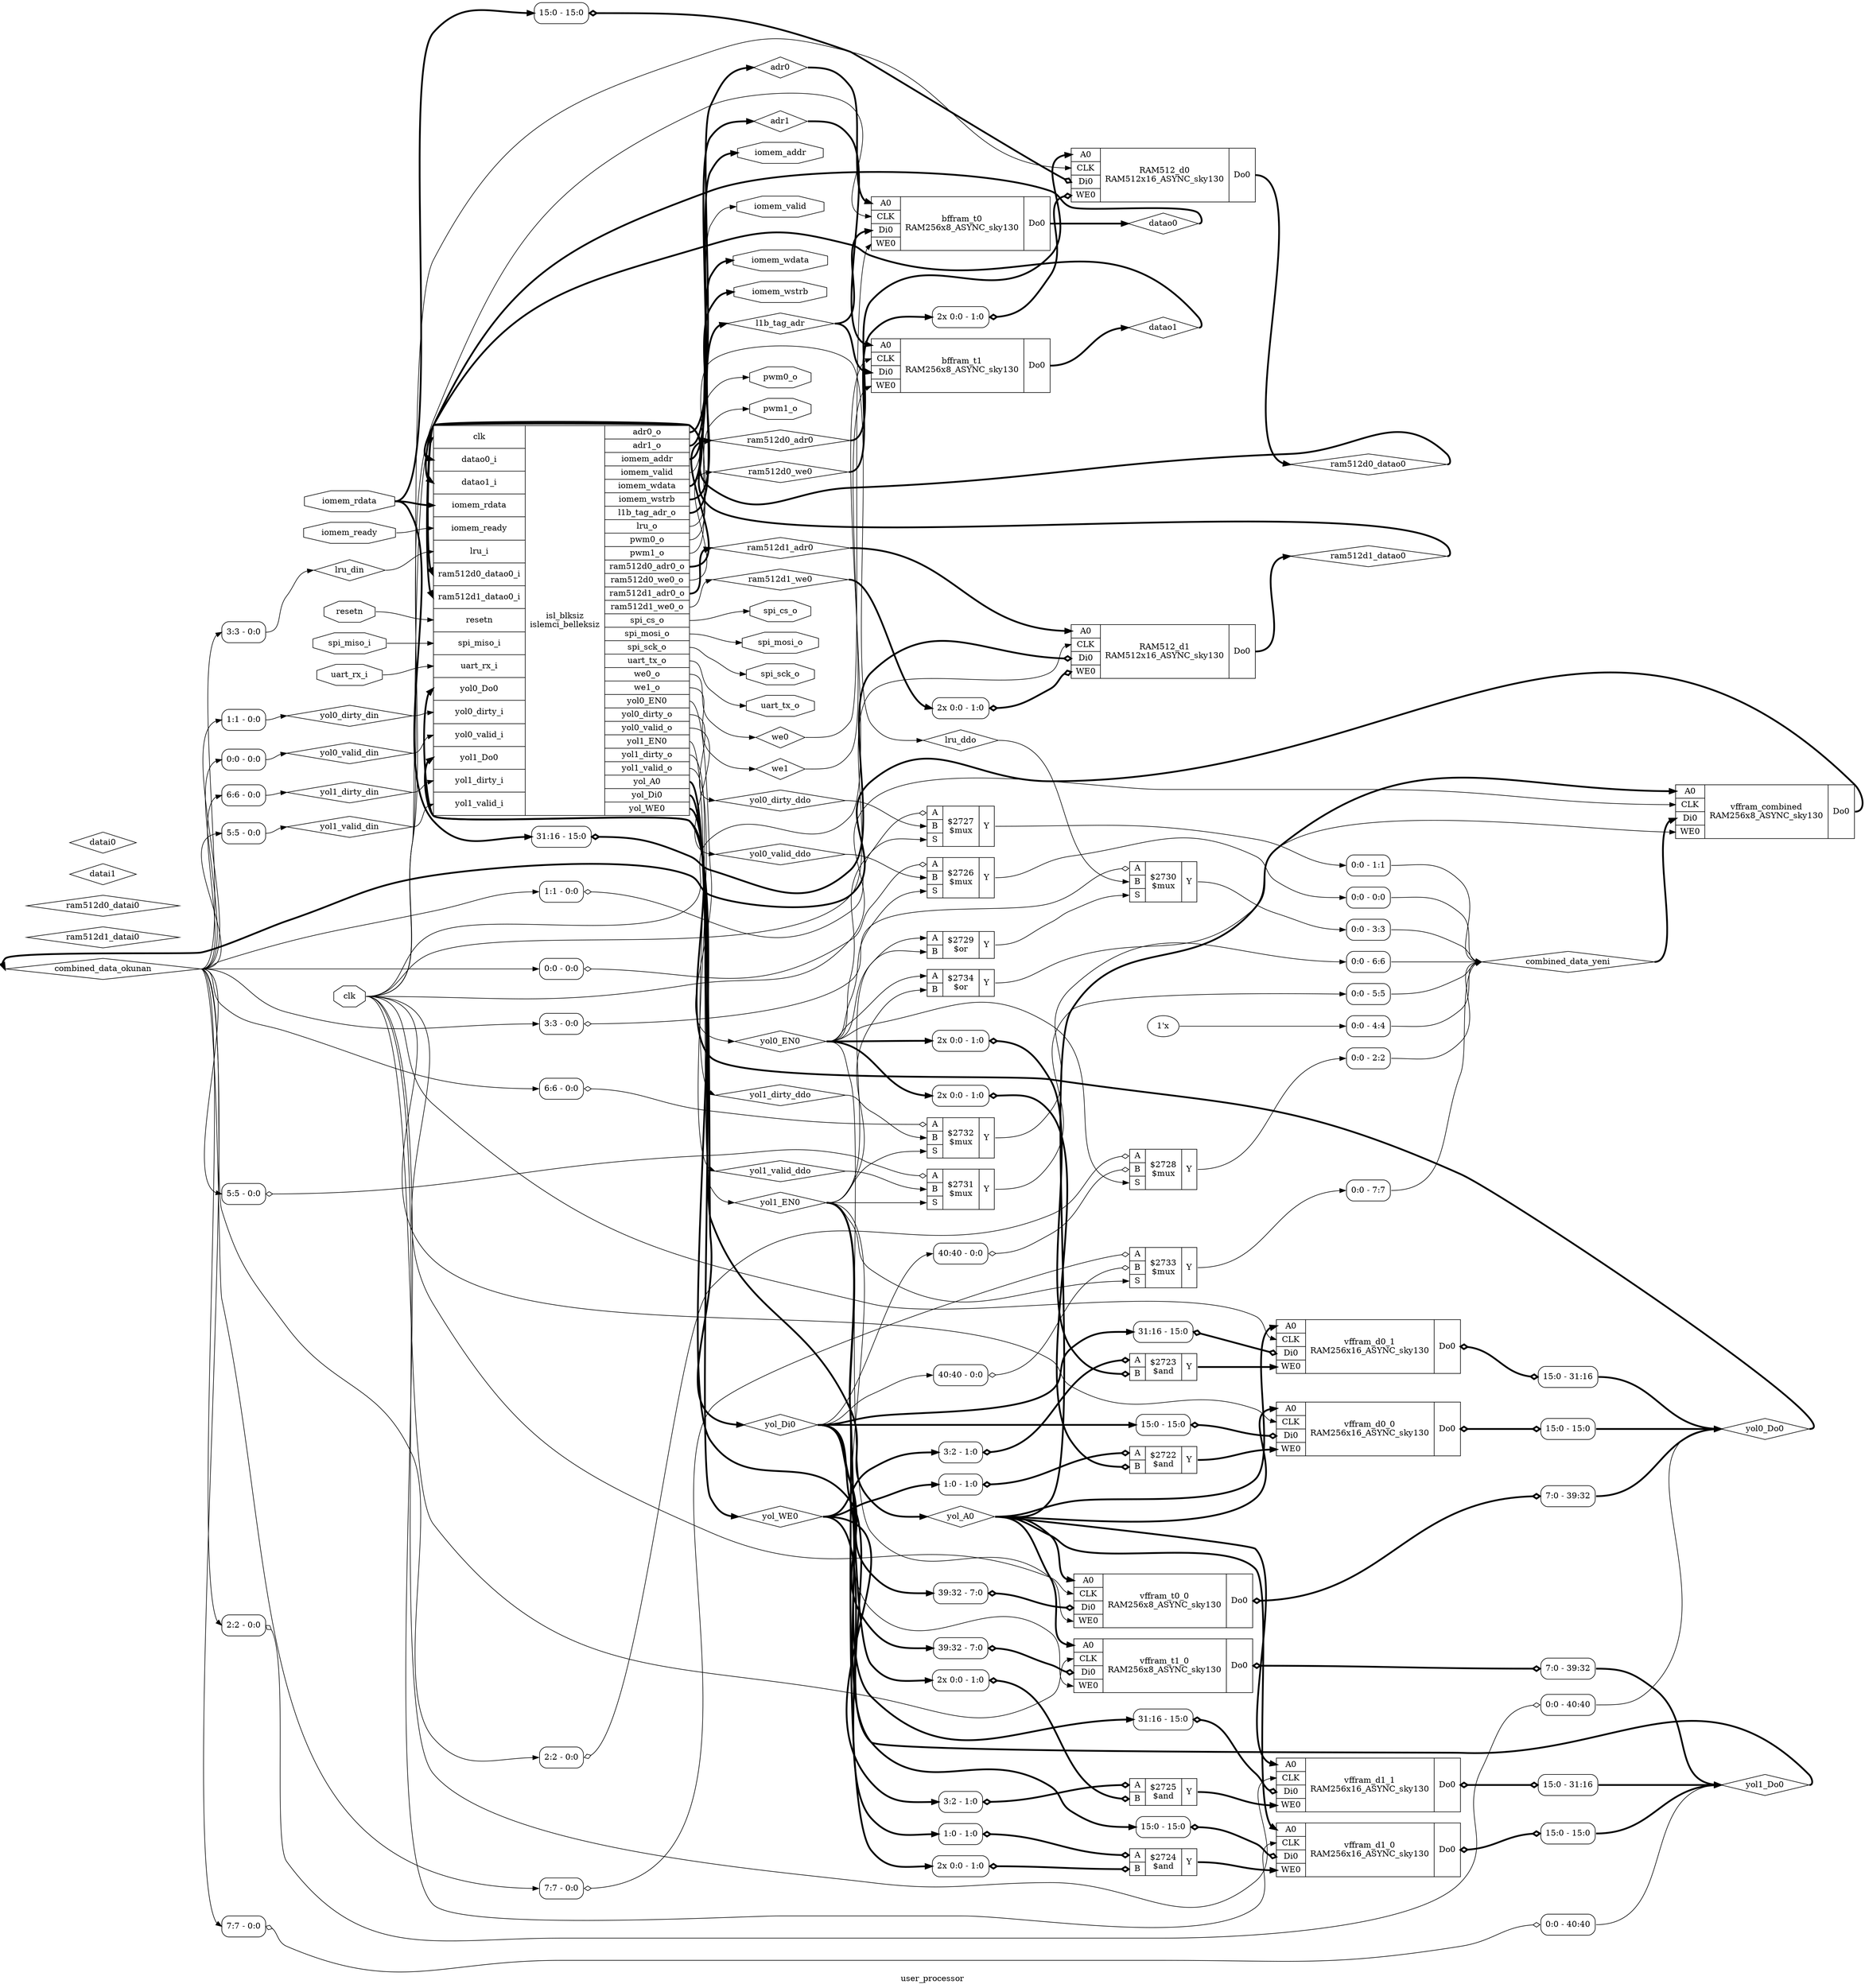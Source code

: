 digraph "user_processor" {
label="user_processor";
rankdir="LR";
remincross=true;
n14 [ shape=diamond, label="combined_data_okunan", color="black", fontcolor="black" ];
n15 [ shape=diamond, label="combined_data_yeni", color="black", fontcolor="black" ];
n16 [ shape=diamond, label="l1b_tag_adr", color="black", fontcolor="black" ];
n17 [ shape=diamond, label="ram512d1_datao0", color="black", fontcolor="black" ];
n18 [ shape=diamond, label="ram512d1_datai0", color="black", fontcolor="black" ];
n19 [ shape=diamond, label="ram512d1_adr0", color="black", fontcolor="black" ];
n20 [ shape=diamond, label="ram512d1_we0", color="black", fontcolor="black" ];
n21 [ shape=diamond, label="ram512d0_datao0", color="black", fontcolor="black" ];
n22 [ shape=diamond, label="ram512d0_datai0", color="black", fontcolor="black" ];
n23 [ shape=diamond, label="ram512d0_adr0", color="black", fontcolor="black" ];
n24 [ shape=diamond, label="ram512d0_we0", color="black", fontcolor="black" ];
n25 [ shape=diamond, label="datao1", color="black", fontcolor="black" ];
n26 [ shape=diamond, label="datai1", color="black", fontcolor="black" ];
n27 [ shape=diamond, label="adr1", color="black", fontcolor="black" ];
n28 [ shape=diamond, label="we1", color="black", fontcolor="black" ];
n29 [ shape=diamond, label="datao0", color="black", fontcolor="black" ];
n30 [ shape=diamond, label="datai0", color="black", fontcolor="black" ];
n31 [ shape=diamond, label="adr0", color="black", fontcolor="black" ];
n32 [ shape=diamond, label="we0", color="black", fontcolor="black" ];
n33 [ shape=diamond, label="yol1_dirty_ddo", color="black", fontcolor="black" ];
n34 [ shape=diamond, label="yol1_dirty_din", color="black", fontcolor="black" ];
n35 [ shape=diamond, label="yol1_valid_ddo", color="black", fontcolor="black" ];
n36 [ shape=diamond, label="yol1_valid_din", color="black", fontcolor="black" ];
n37 [ shape=diamond, label="yol0_dirty_ddo", color="black", fontcolor="black" ];
n38 [ shape=diamond, label="yol0_dirty_din", color="black", fontcolor="black" ];
n39 [ shape=diamond, label="yol0_valid_ddo", color="black", fontcolor="black" ];
n40 [ shape=diamond, label="yol0_valid_din", color="black", fontcolor="black" ];
n41 [ shape=diamond, label="lru_ddo", color="black", fontcolor="black" ];
n42 [ shape=diamond, label="lru_din", color="black", fontcolor="black" ];
n43 [ shape=diamond, label="yol_WE0", color="black", fontcolor="black" ];
n44 [ shape=diamond, label="yol1_Do0", color="black", fontcolor="black" ];
n45 [ shape=diamond, label="yol0_Do0", color="black", fontcolor="black" ];
n46 [ shape=diamond, label="yol_Di0", color="black", fontcolor="black" ];
n47 [ shape=diamond, label="yol_A0", color="black", fontcolor="black" ];
n48 [ shape=diamond, label="yol1_EN0", color="black", fontcolor="black" ];
n49 [ shape=diamond, label="yol0_EN0", color="black", fontcolor="black" ];
n50 [ shape=octagon, label="pwm1_o", color="black", fontcolor="black" ];
n51 [ shape=octagon, label="pwm0_o", color="black", fontcolor="black" ];
n52 [ shape=octagon, label="spi_miso_i", color="black", fontcolor="black" ];
n53 [ shape=octagon, label="spi_mosi_o", color="black", fontcolor="black" ];
n54 [ shape=octagon, label="spi_sck_o", color="black", fontcolor="black" ];
n55 [ shape=octagon, label="spi_cs_o", color="black", fontcolor="black" ];
n56 [ shape=octagon, label="uart_rx_i", color="black", fontcolor="black" ];
n57 [ shape=octagon, label="uart_tx_o", color="black", fontcolor="black" ];
n58 [ shape=octagon, label="iomem_rdata", color="black", fontcolor="black" ];
n59 [ shape=octagon, label="iomem_wdata", color="black", fontcolor="black" ];
n60 [ shape=octagon, label="iomem_addr", color="black", fontcolor="black" ];
n61 [ shape=octagon, label="iomem_wstrb", color="black", fontcolor="black" ];
n62 [ shape=octagon, label="iomem_ready", color="black", fontcolor="black" ];
n63 [ shape=octagon, label="iomem_valid", color="black", fontcolor="black" ];
n64 [ shape=octagon, label="resetn", color="black", fontcolor="black" ];
n65 [ shape=octagon, label="clk", color="black", fontcolor="black" ];
c69 [ shape=record, label="{{<p66> A|<p67> B}|$2734\n$or|{<p68> Y}}" ];
c75 [ shape=record, label="{{<p70> A0|<p71> CLK|<p72> Di0|<p73> WE0}|vffram_combined\nRAM256x8_ASYNC_sky130|{<p74> Do0}}" ];
c77 [ shape=record, label="{{<p66> A|<p67> B|<p76> S}|$2733\n$mux|{<p68> Y}}" ];
x0 [ shape=record, style=rounded, label="<s0> 40:40 - 0:0 " ];
x0:e -> c77:p67:w [arrowhead=odiamond, arrowtail=odiamond, dir=both, color="black", label=""];
x1 [ shape=record, style=rounded, label="<s0> 7:7 - 0:0 " ];
x1:e -> c77:p66:w [arrowhead=odiamond, arrowtail=odiamond, dir=both, color="black", label=""];
c78 [ shape=record, label="{{<p66> A|<p67> B|<p76> S}|$2732\n$mux|{<p68> Y}}" ];
x2 [ shape=record, style=rounded, label="<s0> 6:6 - 0:0 " ];
x2:e -> c78:p66:w [arrowhead=odiamond, arrowtail=odiamond, dir=both, color="black", label=""];
c79 [ shape=record, label="{{<p66> A|<p67> B|<p76> S}|$2731\n$mux|{<p68> Y}}" ];
x3 [ shape=record, style=rounded, label="<s0> 5:5 - 0:0 " ];
x3:e -> c79:p66:w [arrowhead=odiamond, arrowtail=odiamond, dir=both, color="black", label=""];
c80 [ shape=record, label="{{<p66> A|<p67> B|<p76> S}|$2730\n$mux|{<p68> Y}}" ];
x4 [ shape=record, style=rounded, label="<s0> 3:3 - 0:0 " ];
x4:e -> c80:p66:w [arrowhead=odiamond, arrowtail=odiamond, dir=both, color="black", label=""];
c81 [ shape=record, label="{{<p66> A|<p67> B}|$2729\n$or|{<p68> Y}}" ];
c82 [ shape=record, label="{{<p66> A|<p67> B|<p76> S}|$2728\n$mux|{<p68> Y}}" ];
x5 [ shape=record, style=rounded, label="<s0> 40:40 - 0:0 " ];
x5:e -> c82:p67:w [arrowhead=odiamond, arrowtail=odiamond, dir=both, color="black", label=""];
x6 [ shape=record, style=rounded, label="<s0> 2:2 - 0:0 " ];
x6:e -> c82:p66:w [arrowhead=odiamond, arrowtail=odiamond, dir=both, color="black", label=""];
c83 [ shape=record, label="{{<p66> A|<p67> B|<p76> S}|$2727\n$mux|{<p68> Y}}" ];
x7 [ shape=record, style=rounded, label="<s0> 1:1 - 0:0 " ];
x7:e -> c83:p66:w [arrowhead=odiamond, arrowtail=odiamond, dir=both, color="black", label=""];
c84 [ shape=record, label="{{<p66> A|<p67> B|<p76> S}|$2726\n$mux|{<p68> Y}}" ];
x8 [ shape=record, style=rounded, label="<s0> 0:0 - 0:0 " ];
x8:e -> c84:p66:w [arrowhead=odiamond, arrowtail=odiamond, dir=both, color="black", label=""];
c85 [ shape=record, label="{{<p66> A|<p67> B}|$2725\n$and|{<p68> Y}}" ];
x9 [ shape=record, style=rounded, label="<s1> 2x 0:0 - 1:0 " ];
x9:e -> c85:p67:w [arrowhead=odiamond, arrowtail=odiamond, dir=both, color="black", style="setlinewidth(3)", label=""];
x10 [ shape=record, style=rounded, label="<s0> 3:2 - 1:0 " ];
x10:e -> c85:p66:w [arrowhead=odiamond, arrowtail=odiamond, dir=both, color="black", style="setlinewidth(3)", label=""];
c86 [ shape=record, label="{{<p70> A0|<p71> CLK|<p72> Di0|<p73> WE0}|vffram_d1_1\nRAM256x16_ASYNC_sky130|{<p74> Do0}}" ];
x11 [ shape=record, style=rounded, label="<s0> 15:0 - 31:16 " ];
c86:p74:e -> x11:w [arrowhead=odiamond, arrowtail=odiamond, dir=both, color="black", style="setlinewidth(3)", label=""];
x12 [ shape=record, style=rounded, label="<s0> 31:16 - 15:0 " ];
x12:e -> c86:p72:w [arrowhead=odiamond, arrowtail=odiamond, dir=both, color="black", style="setlinewidth(3)", label=""];
c87 [ shape=record, label="{{<p66> A|<p67> B}|$2724\n$and|{<p68> Y}}" ];
x13 [ shape=record, style=rounded, label="<s1> 2x 0:0 - 1:0 " ];
x13:e -> c87:p67:w [arrowhead=odiamond, arrowtail=odiamond, dir=both, color="black", style="setlinewidth(3)", label=""];
x14 [ shape=record, style=rounded, label="<s0> 1:0 - 1:0 " ];
x14:e -> c87:p66:w [arrowhead=odiamond, arrowtail=odiamond, dir=both, color="black", style="setlinewidth(3)", label=""];
c88 [ shape=record, label="{{<p70> A0|<p71> CLK|<p72> Di0|<p73> WE0}|vffram_d1_0\nRAM256x16_ASYNC_sky130|{<p74> Do0}}" ];
x15 [ shape=record, style=rounded, label="<s0> 15:0 - 15:0 " ];
c88:p74:e -> x15:w [arrowhead=odiamond, arrowtail=odiamond, dir=both, color="black", style="setlinewidth(3)", label=""];
x16 [ shape=record, style=rounded, label="<s0> 15:0 - 15:0 " ];
x16:e -> c88:p72:w [arrowhead=odiamond, arrowtail=odiamond, dir=both, color="black", style="setlinewidth(3)", label=""];
c89 [ shape=record, label="{{<p66> A|<p67> B}|$2723\n$and|{<p68> Y}}" ];
x17 [ shape=record, style=rounded, label="<s1> 2x 0:0 - 1:0 " ];
x17:e -> c89:p67:w [arrowhead=odiamond, arrowtail=odiamond, dir=both, color="black", style="setlinewidth(3)", label=""];
x18 [ shape=record, style=rounded, label="<s0> 3:2 - 1:0 " ];
x18:e -> c89:p66:w [arrowhead=odiamond, arrowtail=odiamond, dir=both, color="black", style="setlinewidth(3)", label=""];
c90 [ shape=record, label="{{<p70> A0|<p71> CLK|<p72> Di0|<p73> WE0}|vffram_d0_1\nRAM256x16_ASYNC_sky130|{<p74> Do0}}" ];
x19 [ shape=record, style=rounded, label="<s0> 15:0 - 31:16 " ];
c90:p74:e -> x19:w [arrowhead=odiamond, arrowtail=odiamond, dir=both, color="black", style="setlinewidth(3)", label=""];
x20 [ shape=record, style=rounded, label="<s0> 31:16 - 15:0 " ];
x20:e -> c90:p72:w [arrowhead=odiamond, arrowtail=odiamond, dir=both, color="black", style="setlinewidth(3)", label=""];
c91 [ shape=record, label="{{<p66> A|<p67> B}|$2722\n$and|{<p68> Y}}" ];
x21 [ shape=record, style=rounded, label="<s1> 2x 0:0 - 1:0 " ];
x21:e -> c91:p67:w [arrowhead=odiamond, arrowtail=odiamond, dir=both, color="black", style="setlinewidth(3)", label=""];
x22 [ shape=record, style=rounded, label="<s0> 1:0 - 1:0 " ];
x22:e -> c91:p66:w [arrowhead=odiamond, arrowtail=odiamond, dir=both, color="black", style="setlinewidth(3)", label=""];
c92 [ shape=record, label="{{<p70> A0|<p71> CLK|<p72> Di0|<p73> WE0}|vffram_d0_0\nRAM256x16_ASYNC_sky130|{<p74> Do0}}" ];
x23 [ shape=record, style=rounded, label="<s0> 15:0 - 15:0 " ];
c92:p74:e -> x23:w [arrowhead=odiamond, arrowtail=odiamond, dir=both, color="black", style="setlinewidth(3)", label=""];
x24 [ shape=record, style=rounded, label="<s0> 15:0 - 15:0 " ];
x24:e -> c92:p72:w [arrowhead=odiamond, arrowtail=odiamond, dir=both, color="black", style="setlinewidth(3)", label=""];
c93 [ shape=record, label="{{<p70> A0|<p71> CLK|<p72> Di0|<p73> WE0}|vffram_t1_0\nRAM256x8_ASYNC_sky130|{<p74> Do0}}" ];
x25 [ shape=record, style=rounded, label="<s0> 7:0 - 39:32 " ];
c93:p74:e -> x25:w [arrowhead=odiamond, arrowtail=odiamond, dir=both, color="black", style="setlinewidth(3)", label=""];
x26 [ shape=record, style=rounded, label="<s0> 39:32 - 7:0 " ];
x26:e -> c93:p72:w [arrowhead=odiamond, arrowtail=odiamond, dir=both, color="black", style="setlinewidth(3)", label=""];
c94 [ shape=record, label="{{<p70> A0|<p71> CLK|<p72> Di0|<p73> WE0}|vffram_t0_0\nRAM256x8_ASYNC_sky130|{<p74> Do0}}" ];
x27 [ shape=record, style=rounded, label="<s0> 7:0 - 39:32 " ];
c94:p74:e -> x27:w [arrowhead=odiamond, arrowtail=odiamond, dir=both, color="black", style="setlinewidth(3)", label=""];
x28 [ shape=record, style=rounded, label="<s0> 39:32 - 7:0 " ];
x28:e -> c94:p72:w [arrowhead=odiamond, arrowtail=odiamond, dir=both, color="black", style="setlinewidth(3)", label=""];
c95 [ shape=record, label="{{<p70> A0|<p71> CLK|<p72> Di0|<p73> WE0}|bffram_t1\nRAM256x8_ASYNC_sky130|{<p74> Do0}}" ];
c96 [ shape=record, label="{{<p70> A0|<p71> CLK|<p72> Di0|<p73> WE0}|bffram_t0\nRAM256x8_ASYNC_sky130|{<p74> Do0}}" ];
c97 [ shape=record, label="{{<p70> A0|<p71> CLK|<p72> Di0|<p73> WE0}|RAM512_d1\nRAM512x16_ASYNC_sky130|{<p74> Do0}}" ];
x29 [ shape=record, style=rounded, label="<s1> 2x 0:0 - 1:0 " ];
x29:e -> c97:p73:w [arrowhead=odiamond, arrowtail=odiamond, dir=both, color="black", style="setlinewidth(3)", label=""];
x30 [ shape=record, style=rounded, label="<s0> 31:16 - 15:0 " ];
x30:e -> c97:p72:w [arrowhead=odiamond, arrowtail=odiamond, dir=both, color="black", style="setlinewidth(3)", label=""];
c98 [ shape=record, label="{{<p70> A0|<p71> CLK|<p72> Di0|<p73> WE0}|RAM512_d0\nRAM512x16_ASYNC_sky130|{<p74> Do0}}" ];
x31 [ shape=record, style=rounded, label="<s1> 2x 0:0 - 1:0 " ];
x31:e -> c98:p73:w [arrowhead=odiamond, arrowtail=odiamond, dir=both, color="black", style="setlinewidth(3)", label=""];
x32 [ shape=record, style=rounded, label="<s0> 15:0 - 15:0 " ];
x32:e -> c98:p72:w [arrowhead=odiamond, arrowtail=odiamond, dir=both, color="black", style="setlinewidth(3)", label=""];
c122 [ shape=record, label="{{<p65> clk|<p99> datao0_i|<p100> datao1_i|<p58> iomem_rdata|<p62> iomem_ready|<p101> lru_i|<p102> ram512d0_datao0_i|<p103> ram512d1_datao0_i|<p64> resetn|<p52> spi_miso_i|<p56> uart_rx_i|<p45> yol0_Do0|<p104> yol0_dirty_i|<p105> yol0_valid_i|<p44> yol1_Do0|<p106> yol1_dirty_i|<p107> yol1_valid_i}|isl_blksiz\nislemci_belleksiz|{<p108> adr0_o|<p109> adr1_o|<p60> iomem_addr|<p63> iomem_valid|<p59> iomem_wdata|<p61> iomem_wstrb|<p110> l1b_tag_adr_o|<p111> lru_o|<p51> pwm0_o|<p50> pwm1_o|<p112> ram512d0_adr0_o|<p113> ram512d0_we0_o|<p114> ram512d1_adr0_o|<p115> ram512d1_we0_o|<p55> spi_cs_o|<p53> spi_mosi_o|<p54> spi_sck_o|<p57> uart_tx_o|<p116> we0_o|<p117> we1_o|<p49> yol0_EN0|<p118> yol0_dirty_o|<p119> yol0_valid_o|<p48> yol1_EN0|<p120> yol1_dirty_o|<p121> yol1_valid_o|<p47> yol_A0|<p46> yol_Di0|<p43> yol_WE0}}" ];
x33 [ shape=record, style=rounded, label="<s0> 0:0 - 0:0 " ];
x34 [ shape=record, style=rounded, label="<s0> 0:0 - 1:1 " ];
x35 [ shape=record, style=rounded, label="<s0> 0:0 - 2:2 " ];
x36 [ shape=record, style=rounded, label="<s0> 0:0 - 3:3 " ];
v37 [ label="1'x" ];
x38 [ shape=record, style=rounded, label="<s0> 0:0 - 4:4 " ];
x39 [ shape=record, style=rounded, label="<s0> 0:0 - 5:5 " ];
x40 [ shape=record, style=rounded, label="<s0> 0:0 - 6:6 " ];
x41 [ shape=record, style=rounded, label="<s0> 0:0 - 7:7 " ];
x42 [ shape=record, style=rounded, label="<s0> 0:0 - 0:0 " ];
x43 [ shape=record, style=rounded, label="<s0> 1:1 - 0:0 " ];
x44 [ shape=record, style=rounded, label="<s0> 2:2 - 0:0 " ];
x45 [ shape=record, style=rounded, label="<s0> 0:0 - 40:40 " ];
x44:e -> x45:w [arrowhead=odiamond, arrowtail=odiamond, dir=both, color="black", label=""];
x46 [ shape=record, style=rounded, label="<s0> 3:3 - 0:0 " ];
x47 [ shape=record, style=rounded, label="<s0> 5:5 - 0:0 " ];
x48 [ shape=record, style=rounded, label="<s0> 6:6 - 0:0 " ];
x49 [ shape=record, style=rounded, label="<s0> 7:7 - 0:0 " ];
x50 [ shape=record, style=rounded, label="<s0> 0:0 - 40:40 " ];
x49:e -> x50:w [arrowhead=odiamond, arrowtail=odiamond, dir=both, color="black", label=""];
c69:p68:e -> c75:p73:w [color="black", label=""];
c85:p68:e -> c86:p73:w [color="black", style="setlinewidth(3)", label=""];
c87:p68:e -> c88:p73:w [color="black", style="setlinewidth(3)", label=""];
c89:p68:e -> c90:p73:w [color="black", style="setlinewidth(3)", label=""];
c91:p68:e -> c92:p73:w [color="black", style="setlinewidth(3)", label=""];
c75:p74:e -> n14:w [color="black", style="setlinewidth(3)", label=""];
n14:e -> x1:s0:w [color="black", label=""];
n14:e -> x2:s0:w [color="black", label=""];
n14:e -> x3:s0:w [color="black", label=""];
n14:e -> x42:s0:w [color="black", label=""];
n14:e -> x43:s0:w [color="black", label=""];
n14:e -> x44:s0:w [color="black", label=""];
n14:e -> x46:s0:w [color="black", label=""];
n14:e -> x47:s0:w [color="black", label=""];
n14:e -> x48:s0:w [color="black", label=""];
n14:e -> x49:s0:w [color="black", label=""];
n14:e -> x4:s0:w [color="black", label=""];
n14:e -> x6:s0:w [color="black", label=""];
n14:e -> x7:s0:w [color="black", label=""];
n14:e -> x8:s0:w [color="black", label=""];
x33:s0:e -> n15:w [color="black", label=""];
x34:s0:e -> n15:w [color="black", label=""];
x35:s0:e -> n15:w [color="black", label=""];
x36:s0:e -> n15:w [color="black", label=""];
x38:s0:e -> n15:w [color="black", label=""];
x39:s0:e -> n15:w [color="black", label=""];
x40:s0:e -> n15:w [color="black", label=""];
x41:s0:e -> n15:w [color="black", label=""];
n15:e -> c75:p72:w [color="black", style="setlinewidth(3)", label=""];
c122:p110:e -> n16:w [color="black", style="setlinewidth(3)", label=""];
n16:e -> c95:p72:w [color="black", style="setlinewidth(3)", label=""];
n16:e -> c96:p72:w [color="black", style="setlinewidth(3)", label=""];
c97:p74:e -> n17:w [color="black", style="setlinewidth(3)", label=""];
n17:e -> c122:p103:w [color="black", style="setlinewidth(3)", label=""];
c122:p114:e -> n19:w [color="black", style="setlinewidth(3)", label=""];
n19:e -> c97:p70:w [color="black", style="setlinewidth(3)", label=""];
c77:p68:e -> x41:w [color="black", label=""];
c122:p115:e -> n20:w [color="black", label=""];
n20:e -> x29:s1:w [color="black", style="setlinewidth(3)", label=""];
c98:p74:e -> n21:w [color="black", style="setlinewidth(3)", label=""];
n21:e -> c122:p102:w [color="black", style="setlinewidth(3)", label=""];
c122:p112:e -> n23:w [color="black", style="setlinewidth(3)", label=""];
n23:e -> c98:p70:w [color="black", style="setlinewidth(3)", label=""];
c122:p113:e -> n24:w [color="black", label=""];
n24:e -> x31:s1:w [color="black", style="setlinewidth(3)", label=""];
c95:p74:e -> n25:w [color="black", style="setlinewidth(3)", label=""];
n25:e -> c122:p100:w [color="black", style="setlinewidth(3)", label=""];
c122:p109:e -> n27:w [color="black", style="setlinewidth(3)", label=""];
n27:e -> c95:p70:w [color="black", style="setlinewidth(3)", label=""];
c122:p117:e -> n28:w [color="black", label=""];
n28:e -> c95:p73:w [color="black", label=""];
c96:p74:e -> n29:w [color="black", style="setlinewidth(3)", label=""];
n29:e -> c122:p99:w [color="black", style="setlinewidth(3)", label=""];
c78:p68:e -> x40:w [color="black", label=""];
c122:p108:e -> n31:w [color="black", style="setlinewidth(3)", label=""];
n31:e -> c96:p70:w [color="black", style="setlinewidth(3)", label=""];
c122:p116:e -> n32:w [color="black", label=""];
n32:e -> c96:p73:w [color="black", label=""];
c122:p120:e -> n33:w [color="black", label=""];
n33:e -> c78:p67:w [color="black", label=""];
x48:e -> n34:w [color="black", label=""];
n34:e -> c122:p106:w [color="black", label=""];
c122:p121:e -> n35:w [color="black", label=""];
n35:e -> c79:p67:w [color="black", label=""];
x47:e -> n36:w [color="black", label=""];
n36:e -> c122:p107:w [color="black", label=""];
c122:p118:e -> n37:w [color="black", label=""];
n37:e -> c83:p67:w [color="black", label=""];
x43:e -> n38:w [color="black", label=""];
n38:e -> c122:p104:w [color="black", label=""];
c122:p119:e -> n39:w [color="black", label=""];
n39:e -> c84:p67:w [color="black", label=""];
c79:p68:e -> x39:w [color="black", label=""];
x42:e -> n40:w [color="black", label=""];
n40:e -> c122:p105:w [color="black", label=""];
c122:p111:e -> n41:w [color="black", label=""];
n41:e -> c80:p67:w [color="black", label=""];
x46:e -> n42:w [color="black", label=""];
n42:e -> c122:p101:w [color="black", label=""];
c122:p43:e -> n43:w [color="black", style="setlinewidth(3)", label=""];
n43:e -> x10:s0:w [color="black", style="setlinewidth(3)", label=""];
n43:e -> x14:s0:w [color="black", style="setlinewidth(3)", label=""];
n43:e -> x18:s0:w [color="black", style="setlinewidth(3)", label=""];
n43:e -> x22:s0:w [color="black", style="setlinewidth(3)", label=""];
x11:s0:e -> n44:w [color="black", style="setlinewidth(3)", label=""];
x15:s0:e -> n44:w [color="black", style="setlinewidth(3)", label=""];
x25:s0:e -> n44:w [color="black", style="setlinewidth(3)", label=""];
x50:s0:e -> n44:w [color="black", label=""];
n44:e -> c122:p44:w [color="black", style="setlinewidth(3)", label=""];
x19:s0:e -> n45:w [color="black", style="setlinewidth(3)", label=""];
x23:s0:e -> n45:w [color="black", style="setlinewidth(3)", label=""];
x27:s0:e -> n45:w [color="black", style="setlinewidth(3)", label=""];
x45:s0:e -> n45:w [color="black", label=""];
n45:e -> c122:p45:w [color="black", style="setlinewidth(3)", label=""];
c122:p46:e -> n46:w [color="black", style="setlinewidth(3)", label=""];
n46:e -> x0:s0:w [color="black", label=""];
n46:e -> x12:s0:w [color="black", style="setlinewidth(3)", label=""];
n46:e -> x16:s0:w [color="black", style="setlinewidth(3)", label=""];
n46:e -> x20:s0:w [color="black", style="setlinewidth(3)", label=""];
n46:e -> x24:s0:w [color="black", style="setlinewidth(3)", label=""];
n46:e -> x26:s0:w [color="black", style="setlinewidth(3)", label=""];
n46:e -> x28:s0:w [color="black", style="setlinewidth(3)", label=""];
n46:e -> x5:s0:w [color="black", label=""];
c122:p47:e -> n47:w [color="black", style="setlinewidth(3)", label=""];
n47:e -> c75:p70:w [color="black", style="setlinewidth(3)", label=""];
n47:e -> c86:p70:w [color="black", style="setlinewidth(3)", label=""];
n47:e -> c88:p70:w [color="black", style="setlinewidth(3)", label=""];
n47:e -> c90:p70:w [color="black", style="setlinewidth(3)", label=""];
n47:e -> c92:p70:w [color="black", style="setlinewidth(3)", label=""];
n47:e -> c93:p70:w [color="black", style="setlinewidth(3)", label=""];
n47:e -> c94:p70:w [color="black", style="setlinewidth(3)", label=""];
c122:p48:e -> n48:w [color="black", label=""];
n48:e -> c69:p67:w [color="black", label=""];
n48:e -> c77:p76:w [color="black", label=""];
n48:e -> c78:p76:w [color="black", label=""];
n48:e -> c79:p76:w [color="black", label=""];
n48:e -> c81:p67:w [color="black", label=""];
n48:e -> c93:p73:w [color="black", label=""];
n48:e -> x13:s1:w [color="black", style="setlinewidth(3)", label=""];
n48:e -> x9:s1:w [color="black", style="setlinewidth(3)", label=""];
c122:p49:e -> n49:w [color="black", label=""];
n49:e -> c69:p66:w [color="black", label=""];
n49:e -> c81:p66:w [color="black", label=""];
n49:e -> c82:p76:w [color="black", label=""];
n49:e -> c83:p76:w [color="black", label=""];
n49:e -> c84:p76:w [color="black", label=""];
n49:e -> c94:p73:w [color="black", label=""];
n49:e -> x17:s1:w [color="black", style="setlinewidth(3)", label=""];
n49:e -> x21:s1:w [color="black", style="setlinewidth(3)", label=""];
c80:p68:e -> x36:w [color="black", label=""];
c122:p50:e -> n50:w [color="black", label=""];
c122:p51:e -> n51:w [color="black", label=""];
n52:e -> c122:p52:w [color="black", label=""];
c122:p53:e -> n53:w [color="black", label=""];
c122:p54:e -> n54:w [color="black", label=""];
c122:p55:e -> n55:w [color="black", label=""];
n56:e -> c122:p56:w [color="black", label=""];
c122:p57:e -> n57:w [color="black", label=""];
n58:e -> c122:p58:w [color="black", style="setlinewidth(3)", label=""];
n58:e -> x30:s0:w [color="black", style="setlinewidth(3)", label=""];
n58:e -> x32:s0:w [color="black", style="setlinewidth(3)", label=""];
c122:p59:e -> n59:w [color="black", style="setlinewidth(3)", label=""];
c81:p68:e -> c80:p76:w [color="black", label=""];
c122:p60:e -> n60:w [color="black", style="setlinewidth(3)", label=""];
c122:p61:e -> n61:w [color="black", style="setlinewidth(3)", label=""];
n62:e -> c122:p62:w [color="black", label=""];
c122:p63:e -> n63:w [color="black", label=""];
n64:e -> c122:p64:w [color="black", label=""];
n65:e -> c122:p65:w [color="black", label=""];
n65:e -> c75:p71:w [color="black", label=""];
n65:e -> c86:p71:w [color="black", label=""];
n65:e -> c88:p71:w [color="black", label=""];
n65:e -> c90:p71:w [color="black", label=""];
n65:e -> c92:p71:w [color="black", label=""];
n65:e -> c93:p71:w [color="black", label=""];
n65:e -> c94:p71:w [color="black", label=""];
n65:e -> c95:p71:w [color="black", label=""];
n65:e -> c96:p71:w [color="black", label=""];
n65:e -> c97:p71:w [color="black", label=""];
n65:e -> c98:p71:w [color="black", label=""];
c82:p68:e -> x35:w [color="black", label=""];
c83:p68:e -> x34:w [color="black", label=""];
c84:p68:e -> x33:w [color="black", label=""];
v37:e -> x38:w [color="black", label=""];
}
